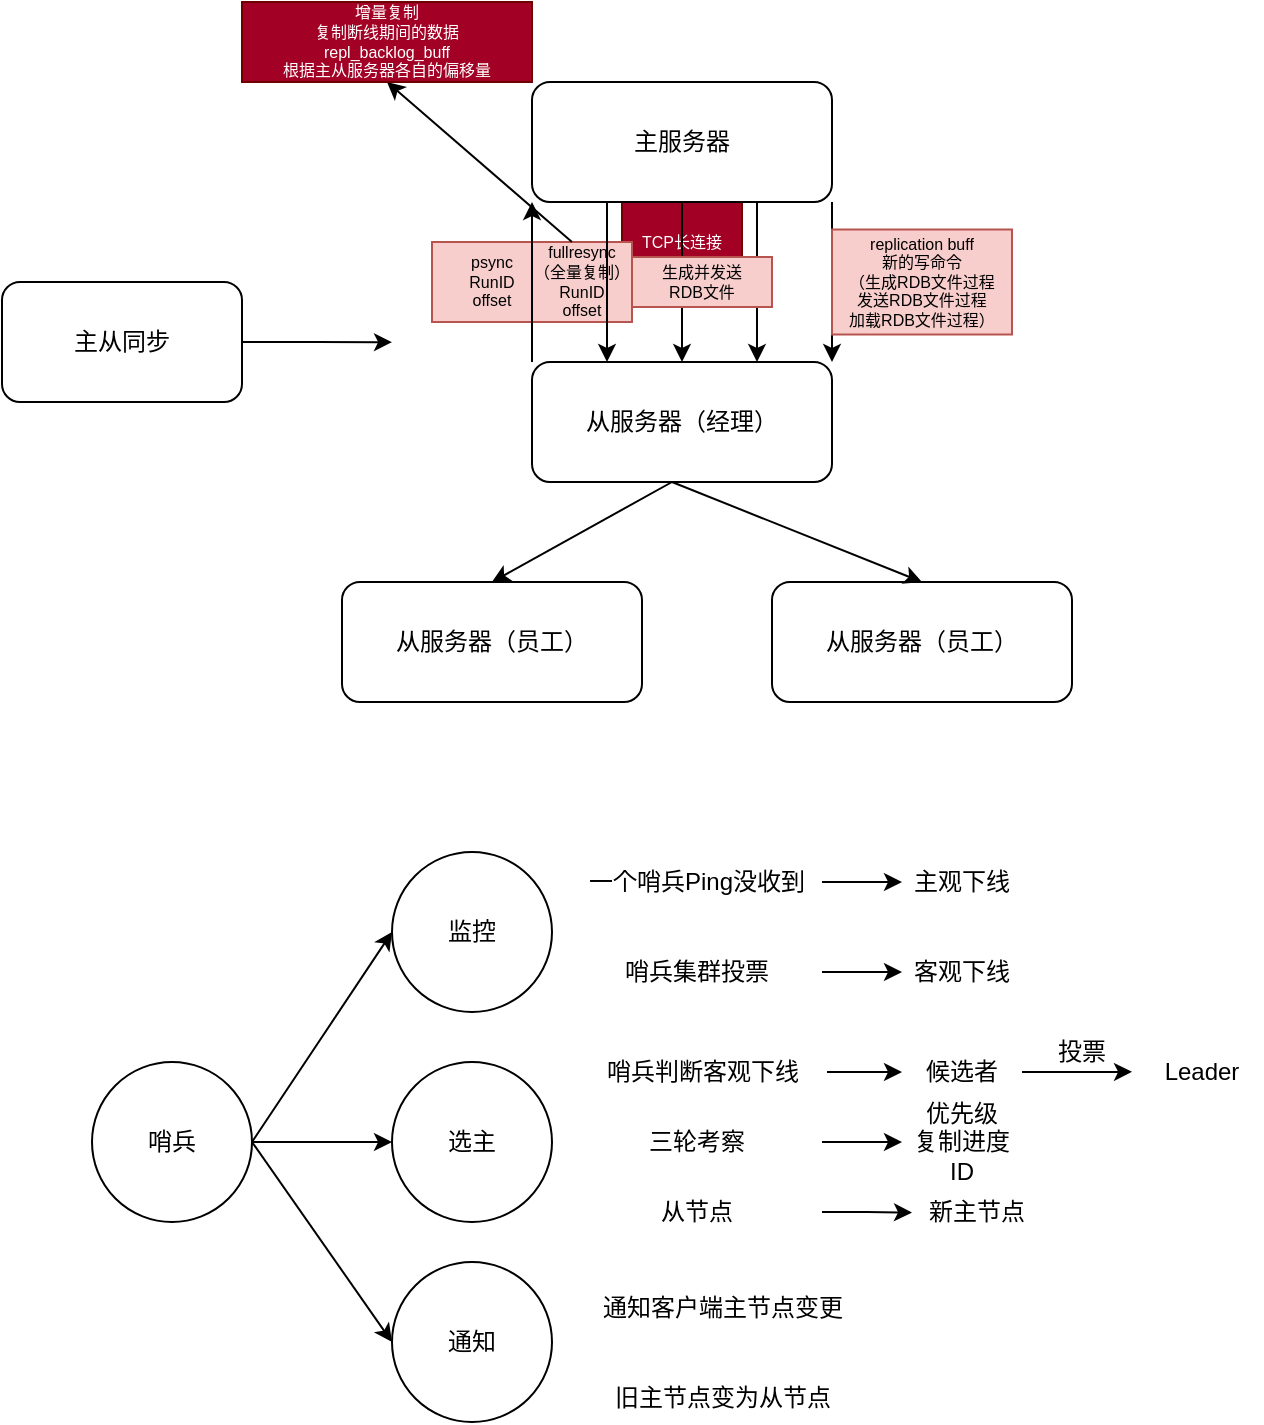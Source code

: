 <mxfile version="23.1.5" type="github">
  <diagram name="第 1 页" id="zztvadM-2JsE6LOJNvg_">
    <mxGraphModel dx="708" dy="383" grid="1" gridSize="10" guides="1" tooltips="1" connect="1" arrows="1" fold="1" page="1" pageScale="1" pageWidth="827" pageHeight="1169" math="0" shadow="0">
      <root>
        <mxCell id="0" />
        <mxCell id="1" parent="0" />
        <mxCell id="0vVZ0EBjiGtcBaPRn1VJ-17" value="TCP长连接" style="text;html=1;align=center;verticalAlign=middle;whiteSpace=wrap;rounded=0;fontSize=8;fillColor=#a20025;fontColor=#ffffff;strokeColor=#6F0000;" vertex="1" parent="1">
          <mxGeometry x="425" y="180" width="60" height="40" as="geometry" />
        </mxCell>
        <mxCell id="0vVZ0EBjiGtcBaPRn1VJ-5" value="psync&lt;br style=&quot;font-size: 8px;&quot;&gt;RunID&lt;br style=&quot;font-size: 8px;&quot;&gt;offset" style="text;html=1;align=center;verticalAlign=middle;whiteSpace=wrap;rounded=0;fontSize=8;fillColor=#f8cecc;strokeColor=#b85450;" vertex="1" parent="1">
          <mxGeometry x="330" y="200" width="60" height="40" as="geometry" />
        </mxCell>
        <mxCell id="0vVZ0EBjiGtcBaPRn1VJ-7" value="fullresync&lt;br style=&quot;font-size: 8px;&quot;&gt;（全量复制）&lt;br style=&quot;font-size: 8px;&quot;&gt;RunID&lt;br style=&quot;font-size: 8px;&quot;&gt;offset" style="text;html=1;align=center;verticalAlign=middle;whiteSpace=wrap;rounded=0;fontSize=8;fillColor=#f8cecc;strokeColor=#b85450;" vertex="1" parent="1">
          <mxGeometry x="380" y="200" width="50" height="40" as="geometry" />
        </mxCell>
        <mxCell id="0vVZ0EBjiGtcBaPRn1VJ-26" style="edgeStyle=orthogonalEdgeStyle;rounded=0;orthogonalLoop=1;jettySize=auto;html=1;exitX=1;exitY=0.5;exitDx=0;exitDy=0;" edge="1" parent="1" source="0vVZ0EBjiGtcBaPRn1VJ-1">
          <mxGeometry relative="1" as="geometry">
            <mxPoint x="310" y="250.103" as="targetPoint" />
          </mxGeometry>
        </mxCell>
        <mxCell id="0vVZ0EBjiGtcBaPRn1VJ-1" value="主从同步" style="rounded=1;whiteSpace=wrap;html=1;" vertex="1" parent="1">
          <mxGeometry x="115" y="220" width="120" height="60" as="geometry" />
        </mxCell>
        <mxCell id="0vVZ0EBjiGtcBaPRn1VJ-11" style="edgeStyle=orthogonalEdgeStyle;rounded=0;orthogonalLoop=1;jettySize=auto;html=1;exitX=0.25;exitY=1;exitDx=0;exitDy=0;entryX=0.25;entryY=0;entryDx=0;entryDy=0;" edge="1" parent="1" source="0vVZ0EBjiGtcBaPRn1VJ-2" target="0vVZ0EBjiGtcBaPRn1VJ-3">
          <mxGeometry relative="1" as="geometry" />
        </mxCell>
        <mxCell id="0vVZ0EBjiGtcBaPRn1VJ-12" style="edgeStyle=orthogonalEdgeStyle;rounded=0;orthogonalLoop=1;jettySize=auto;html=1;exitX=0.75;exitY=1;exitDx=0;exitDy=0;entryX=0.75;entryY=0;entryDx=0;entryDy=0;" edge="1" parent="1" source="0vVZ0EBjiGtcBaPRn1VJ-2" target="0vVZ0EBjiGtcBaPRn1VJ-3">
          <mxGeometry relative="1" as="geometry" />
        </mxCell>
        <mxCell id="0vVZ0EBjiGtcBaPRn1VJ-14" style="edgeStyle=orthogonalEdgeStyle;rounded=0;orthogonalLoop=1;jettySize=auto;html=1;exitX=1;exitY=1;exitDx=0;exitDy=0;entryX=1;entryY=0;entryDx=0;entryDy=0;" edge="1" parent="1" source="0vVZ0EBjiGtcBaPRn1VJ-2" target="0vVZ0EBjiGtcBaPRn1VJ-3">
          <mxGeometry relative="1" as="geometry" />
        </mxCell>
        <mxCell id="0vVZ0EBjiGtcBaPRn1VJ-16" style="edgeStyle=orthogonalEdgeStyle;rounded=0;orthogonalLoop=1;jettySize=auto;html=1;exitX=0.5;exitY=1;exitDx=0;exitDy=0;entryX=0.5;entryY=0;entryDx=0;entryDy=0;" edge="1" parent="1" source="0vVZ0EBjiGtcBaPRn1VJ-2" target="0vVZ0EBjiGtcBaPRn1VJ-3">
          <mxGeometry relative="1" as="geometry" />
        </mxCell>
        <mxCell id="0vVZ0EBjiGtcBaPRn1VJ-2" value="主服务器" style="rounded=1;whiteSpace=wrap;html=1;" vertex="1" parent="1">
          <mxGeometry x="380" y="120" width="150" height="60" as="geometry" />
        </mxCell>
        <mxCell id="0vVZ0EBjiGtcBaPRn1VJ-10" style="edgeStyle=orthogonalEdgeStyle;rounded=0;orthogonalLoop=1;jettySize=auto;html=1;exitX=0;exitY=0;exitDx=0;exitDy=0;entryX=0;entryY=1;entryDx=0;entryDy=0;" edge="1" parent="1" source="0vVZ0EBjiGtcBaPRn1VJ-3" target="0vVZ0EBjiGtcBaPRn1VJ-2">
          <mxGeometry relative="1" as="geometry" />
        </mxCell>
        <mxCell id="0vVZ0EBjiGtcBaPRn1VJ-3" value="从服务器（经理）" style="rounded=1;whiteSpace=wrap;html=1;" vertex="1" parent="1">
          <mxGeometry x="380" y="260" width="150" height="60" as="geometry" />
        </mxCell>
        <mxCell id="0vVZ0EBjiGtcBaPRn1VJ-13" value="生成并发送&lt;br style=&quot;font-size: 8px;&quot;&gt;RDB文件" style="text;html=1;align=center;verticalAlign=middle;whiteSpace=wrap;rounded=0;fontSize=8;fillColor=#f8cecc;strokeColor=#b85450;" vertex="1" parent="1">
          <mxGeometry x="430" y="207.5" width="70" height="25" as="geometry" />
        </mxCell>
        <mxCell id="0vVZ0EBjiGtcBaPRn1VJ-15" value="replication buff&lt;br&gt;新的写命令&lt;br&gt;（生成RDB文件过程&lt;br&gt;发送RDB文件过程&lt;br&gt;加载RDB文件过程）" style="text;html=1;align=center;verticalAlign=middle;whiteSpace=wrap;rounded=0;fontSize=8;fillColor=#f8cecc;strokeColor=#b85450;" vertex="1" parent="1">
          <mxGeometry x="530" y="193.75" width="90" height="52.5" as="geometry" />
        </mxCell>
        <mxCell id="0vVZ0EBjiGtcBaPRn1VJ-19" value="从服务器（员工）" style="rounded=1;whiteSpace=wrap;html=1;" vertex="1" parent="1">
          <mxGeometry x="285" y="370" width="150" height="60" as="geometry" />
        </mxCell>
        <mxCell id="0vVZ0EBjiGtcBaPRn1VJ-20" value="从服务器（员工）" style="rounded=1;whiteSpace=wrap;html=1;" vertex="1" parent="1">
          <mxGeometry x="500" y="370" width="150" height="60" as="geometry" />
        </mxCell>
        <mxCell id="0vVZ0EBjiGtcBaPRn1VJ-21" value="" style="endArrow=classic;html=1;rounded=0;entryX=0.5;entryY=0;entryDx=0;entryDy=0;" edge="1" parent="1" target="0vVZ0EBjiGtcBaPRn1VJ-19">
          <mxGeometry width="50" height="50" relative="1" as="geometry">
            <mxPoint x="450" y="320" as="sourcePoint" />
            <mxPoint x="500" y="270" as="targetPoint" />
          </mxGeometry>
        </mxCell>
        <mxCell id="0vVZ0EBjiGtcBaPRn1VJ-22" value="" style="endArrow=classic;html=1;rounded=0;entryX=0.5;entryY=0;entryDx=0;entryDy=0;" edge="1" parent="1" target="0vVZ0EBjiGtcBaPRn1VJ-20">
          <mxGeometry width="50" height="50" relative="1" as="geometry">
            <mxPoint x="450" y="320" as="sourcePoint" />
            <mxPoint x="500" y="270" as="targetPoint" />
          </mxGeometry>
        </mxCell>
        <mxCell id="0vVZ0EBjiGtcBaPRn1VJ-23" value="" style="endArrow=classic;html=1;rounded=0;entryX=0.5;entryY=1;entryDx=0;entryDy=0;" edge="1" parent="1" target="0vVZ0EBjiGtcBaPRn1VJ-24">
          <mxGeometry width="50" height="50" relative="1" as="geometry">
            <mxPoint x="400" y="200" as="sourcePoint" />
            <mxPoint x="320" y="130" as="targetPoint" />
          </mxGeometry>
        </mxCell>
        <mxCell id="0vVZ0EBjiGtcBaPRn1VJ-24" value="增量复制&lt;br style=&quot;font-size: 8px;&quot;&gt;复制断线期间的数据&lt;br&gt;repl_backlog_buff&lt;br&gt;根据主从服务器各自的偏移量" style="text;html=1;align=center;verticalAlign=middle;whiteSpace=wrap;rounded=0;fontSize=8;fillColor=#a20025;fontColor=#ffffff;strokeColor=#6F0000;" vertex="1" parent="1">
          <mxGeometry x="235" y="80" width="145" height="40" as="geometry" />
        </mxCell>
        <mxCell id="0vVZ0EBjiGtcBaPRn1VJ-27" value="哨兵" style="ellipse;whiteSpace=wrap;html=1;aspect=fixed;" vertex="1" parent="1">
          <mxGeometry x="160" y="610" width="80" height="80" as="geometry" />
        </mxCell>
        <mxCell id="0vVZ0EBjiGtcBaPRn1VJ-28" value="监控" style="ellipse;whiteSpace=wrap;html=1;aspect=fixed;" vertex="1" parent="1">
          <mxGeometry x="310" y="505" width="80" height="80" as="geometry" />
        </mxCell>
        <mxCell id="0vVZ0EBjiGtcBaPRn1VJ-29" value="选主" style="ellipse;whiteSpace=wrap;html=1;aspect=fixed;" vertex="1" parent="1">
          <mxGeometry x="310" y="610" width="80" height="80" as="geometry" />
        </mxCell>
        <mxCell id="0vVZ0EBjiGtcBaPRn1VJ-30" value="通知" style="ellipse;whiteSpace=wrap;html=1;aspect=fixed;" vertex="1" parent="1">
          <mxGeometry x="310" y="710" width="80" height="80" as="geometry" />
        </mxCell>
        <mxCell id="0vVZ0EBjiGtcBaPRn1VJ-33" style="edgeStyle=orthogonalEdgeStyle;rounded=0;orthogonalLoop=1;jettySize=auto;html=1;exitX=1;exitY=0.5;exitDx=0;exitDy=0;entryX=0;entryY=0.5;entryDx=0;entryDy=0;" edge="1" parent="1" source="0vVZ0EBjiGtcBaPRn1VJ-31" target="0vVZ0EBjiGtcBaPRn1VJ-32">
          <mxGeometry relative="1" as="geometry" />
        </mxCell>
        <mxCell id="0vVZ0EBjiGtcBaPRn1VJ-31" value="一个哨兵Ping没收到" style="text;html=1;align=center;verticalAlign=middle;whiteSpace=wrap;rounded=0;" vertex="1" parent="1">
          <mxGeometry x="400" y="505" width="125" height="30" as="geometry" />
        </mxCell>
        <mxCell id="0vVZ0EBjiGtcBaPRn1VJ-32" value="主观下线" style="text;html=1;align=center;verticalAlign=middle;whiteSpace=wrap;rounded=0;" vertex="1" parent="1">
          <mxGeometry x="565" y="505" width="60" height="30" as="geometry" />
        </mxCell>
        <mxCell id="0vVZ0EBjiGtcBaPRn1VJ-34" style="edgeStyle=orthogonalEdgeStyle;rounded=0;orthogonalLoop=1;jettySize=auto;html=1;exitX=1;exitY=0.5;exitDx=0;exitDy=0;entryX=0;entryY=0.5;entryDx=0;entryDy=0;" edge="1" parent="1" source="0vVZ0EBjiGtcBaPRn1VJ-35" target="0vVZ0EBjiGtcBaPRn1VJ-36">
          <mxGeometry relative="1" as="geometry" />
        </mxCell>
        <mxCell id="0vVZ0EBjiGtcBaPRn1VJ-35" value="哨兵集群投票" style="text;html=1;align=center;verticalAlign=middle;whiteSpace=wrap;rounded=0;" vertex="1" parent="1">
          <mxGeometry x="400" y="550" width="125" height="30" as="geometry" />
        </mxCell>
        <mxCell id="0vVZ0EBjiGtcBaPRn1VJ-36" value="客观下线" style="text;html=1;align=center;verticalAlign=middle;whiteSpace=wrap;rounded=0;" vertex="1" parent="1">
          <mxGeometry x="565" y="550" width="60" height="30" as="geometry" />
        </mxCell>
        <mxCell id="0vVZ0EBjiGtcBaPRn1VJ-51" value="通知客户端主节点变更" style="text;html=1;align=center;verticalAlign=middle;whiteSpace=wrap;rounded=0;" vertex="1" parent="1">
          <mxGeometry x="413" y="720" width="125" height="25" as="geometry" />
        </mxCell>
        <mxCell id="0vVZ0EBjiGtcBaPRn1VJ-52" value="" style="group" vertex="1" connectable="0" parent="1">
          <mxGeometry x="400" y="590" width="345" height="110" as="geometry" />
        </mxCell>
        <mxCell id="0vVZ0EBjiGtcBaPRn1VJ-37" value="哨兵判断客观下线" style="text;html=1;align=center;verticalAlign=middle;whiteSpace=wrap;rounded=0;" vertex="1" parent="0vVZ0EBjiGtcBaPRn1VJ-52">
          <mxGeometry x="2.5" y="10" width="125" height="30" as="geometry" />
        </mxCell>
        <mxCell id="0vVZ0EBjiGtcBaPRn1VJ-43" value="三轮考察" style="text;html=1;align=center;verticalAlign=middle;whiteSpace=wrap;rounded=0;" vertex="1" parent="0vVZ0EBjiGtcBaPRn1VJ-52">
          <mxGeometry y="45" width="125" height="30" as="geometry" />
        </mxCell>
        <mxCell id="0vVZ0EBjiGtcBaPRn1VJ-44" value="优先级&lt;br&gt;复制进度&lt;br&gt;ID" style="text;html=1;align=center;verticalAlign=middle;whiteSpace=wrap;rounded=0;" vertex="1" parent="0vVZ0EBjiGtcBaPRn1VJ-52">
          <mxGeometry x="165" y="40" width="60" height="40" as="geometry" />
        </mxCell>
        <mxCell id="0vVZ0EBjiGtcBaPRn1VJ-47" style="edgeStyle=orthogonalEdgeStyle;rounded=0;orthogonalLoop=1;jettySize=auto;html=1;exitX=1;exitY=0.5;exitDx=0;exitDy=0;" edge="1" parent="0vVZ0EBjiGtcBaPRn1VJ-52" source="0vVZ0EBjiGtcBaPRn1VJ-43" target="0vVZ0EBjiGtcBaPRn1VJ-44">
          <mxGeometry relative="1" as="geometry" />
        </mxCell>
        <mxCell id="0vVZ0EBjiGtcBaPRn1VJ-46" value="" style="group" vertex="1" connectable="0" parent="0vVZ0EBjiGtcBaPRn1VJ-52">
          <mxGeometry x="165" width="180" height="40" as="geometry" />
        </mxCell>
        <mxCell id="0vVZ0EBjiGtcBaPRn1VJ-40" style="edgeStyle=orthogonalEdgeStyle;rounded=0;orthogonalLoop=1;jettySize=auto;html=1;exitX=1;exitY=0.5;exitDx=0;exitDy=0;" edge="1" parent="0vVZ0EBjiGtcBaPRn1VJ-46" source="0vVZ0EBjiGtcBaPRn1VJ-38">
          <mxGeometry relative="1" as="geometry">
            <mxPoint x="115" y="24.931" as="targetPoint" />
          </mxGeometry>
        </mxCell>
        <mxCell id="0vVZ0EBjiGtcBaPRn1VJ-38" value="候选者" style="text;html=1;align=center;verticalAlign=middle;whiteSpace=wrap;rounded=0;" vertex="1" parent="0vVZ0EBjiGtcBaPRn1VJ-46">
          <mxGeometry y="10" width="60" height="30" as="geometry" />
        </mxCell>
        <mxCell id="0vVZ0EBjiGtcBaPRn1VJ-41" value="投票" style="text;html=1;align=center;verticalAlign=middle;whiteSpace=wrap;rounded=0;" vertex="1" parent="0vVZ0EBjiGtcBaPRn1VJ-46">
          <mxGeometry x="60" width="60" height="30" as="geometry" />
        </mxCell>
        <mxCell id="0vVZ0EBjiGtcBaPRn1VJ-42" value="Leader" style="text;html=1;align=center;verticalAlign=middle;whiteSpace=wrap;rounded=0;" vertex="1" parent="0vVZ0EBjiGtcBaPRn1VJ-46">
          <mxGeometry x="120" y="10" width="60" height="30" as="geometry" />
        </mxCell>
        <mxCell id="0vVZ0EBjiGtcBaPRn1VJ-39" style="edgeStyle=orthogonalEdgeStyle;rounded=0;orthogonalLoop=1;jettySize=auto;html=1;exitX=1;exitY=0.5;exitDx=0;exitDy=0;" edge="1" parent="0vVZ0EBjiGtcBaPRn1VJ-52" source="0vVZ0EBjiGtcBaPRn1VJ-37" target="0vVZ0EBjiGtcBaPRn1VJ-38">
          <mxGeometry relative="1" as="geometry" />
        </mxCell>
        <mxCell id="0vVZ0EBjiGtcBaPRn1VJ-49" style="edgeStyle=orthogonalEdgeStyle;rounded=0;orthogonalLoop=1;jettySize=auto;html=1;exitX=1;exitY=0.5;exitDx=0;exitDy=0;" edge="1" parent="0vVZ0EBjiGtcBaPRn1VJ-52" source="0vVZ0EBjiGtcBaPRn1VJ-48">
          <mxGeometry relative="1" as="geometry">
            <mxPoint x="170" y="95.276" as="targetPoint" />
          </mxGeometry>
        </mxCell>
        <mxCell id="0vVZ0EBjiGtcBaPRn1VJ-48" value="从节点" style="text;html=1;align=center;verticalAlign=middle;whiteSpace=wrap;rounded=0;" vertex="1" parent="0vVZ0EBjiGtcBaPRn1VJ-52">
          <mxGeometry y="80" width="125" height="30" as="geometry" />
        </mxCell>
        <mxCell id="0vVZ0EBjiGtcBaPRn1VJ-50" value="新主节点" style="text;html=1;align=center;verticalAlign=middle;whiteSpace=wrap;rounded=0;" vertex="1" parent="0vVZ0EBjiGtcBaPRn1VJ-52">
          <mxGeometry x="140" y="80" width="125" height="30" as="geometry" />
        </mxCell>
        <mxCell id="0vVZ0EBjiGtcBaPRn1VJ-53" value="旧主节点变为从节点" style="text;html=1;align=center;verticalAlign=middle;whiteSpace=wrap;rounded=0;" vertex="1" parent="1">
          <mxGeometry x="413" y="765" width="125" height="25" as="geometry" />
        </mxCell>
        <mxCell id="0vVZ0EBjiGtcBaPRn1VJ-54" value="" style="endArrow=classic;html=1;rounded=0;entryX=0;entryY=0.5;entryDx=0;entryDy=0;" edge="1" parent="1" target="0vVZ0EBjiGtcBaPRn1VJ-28">
          <mxGeometry width="50" height="50" relative="1" as="geometry">
            <mxPoint x="240" y="650" as="sourcePoint" />
            <mxPoint x="290" y="600" as="targetPoint" />
          </mxGeometry>
        </mxCell>
        <mxCell id="0vVZ0EBjiGtcBaPRn1VJ-55" value="" style="endArrow=classic;html=1;rounded=0;" edge="1" parent="1" target="0vVZ0EBjiGtcBaPRn1VJ-29">
          <mxGeometry width="50" height="50" relative="1" as="geometry">
            <mxPoint x="240" y="650" as="sourcePoint" />
            <mxPoint x="290" y="600" as="targetPoint" />
          </mxGeometry>
        </mxCell>
        <mxCell id="0vVZ0EBjiGtcBaPRn1VJ-56" value="" style="endArrow=classic;html=1;rounded=0;entryX=0;entryY=0.5;entryDx=0;entryDy=0;" edge="1" parent="1" target="0vVZ0EBjiGtcBaPRn1VJ-30">
          <mxGeometry width="50" height="50" relative="1" as="geometry">
            <mxPoint x="240" y="650" as="sourcePoint" />
            <mxPoint x="290" y="600" as="targetPoint" />
          </mxGeometry>
        </mxCell>
      </root>
    </mxGraphModel>
  </diagram>
</mxfile>
